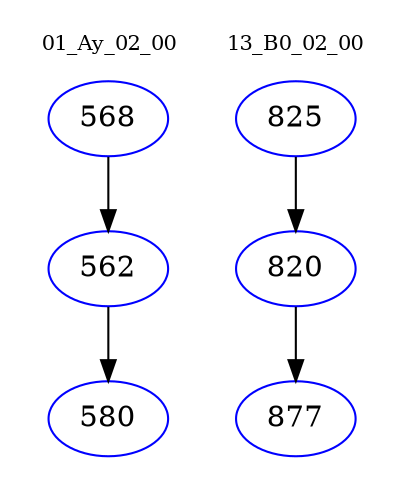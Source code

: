 digraph{
subgraph cluster_0 {
color = white
label = "01_Ay_02_00";
fontsize=10;
T0_568 [label="568", color="blue"]
T0_568 -> T0_562 [color="black"]
T0_562 [label="562", color="blue"]
T0_562 -> T0_580 [color="black"]
T0_580 [label="580", color="blue"]
}
subgraph cluster_1 {
color = white
label = "13_B0_02_00";
fontsize=10;
T1_825 [label="825", color="blue"]
T1_825 -> T1_820 [color="black"]
T1_820 [label="820", color="blue"]
T1_820 -> T1_877 [color="black"]
T1_877 [label="877", color="blue"]
}
}

